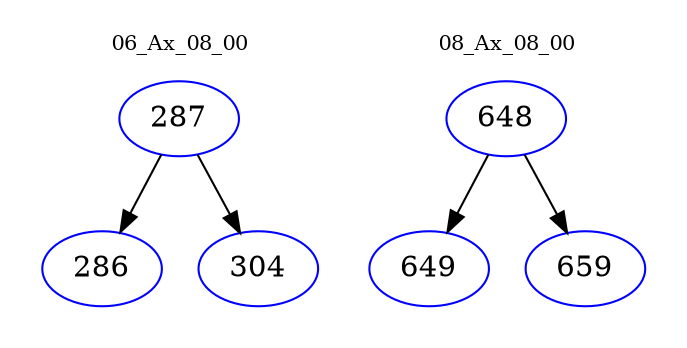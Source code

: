 digraph{
subgraph cluster_0 {
color = white
label = "06_Ax_08_00";
fontsize=10;
T0_287 [label="287", color="blue"]
T0_287 -> T0_286 [color="black"]
T0_286 [label="286", color="blue"]
T0_287 -> T0_304 [color="black"]
T0_304 [label="304", color="blue"]
}
subgraph cluster_1 {
color = white
label = "08_Ax_08_00";
fontsize=10;
T1_648 [label="648", color="blue"]
T1_648 -> T1_649 [color="black"]
T1_649 [label="649", color="blue"]
T1_648 -> T1_659 [color="black"]
T1_659 [label="659", color="blue"]
}
}
